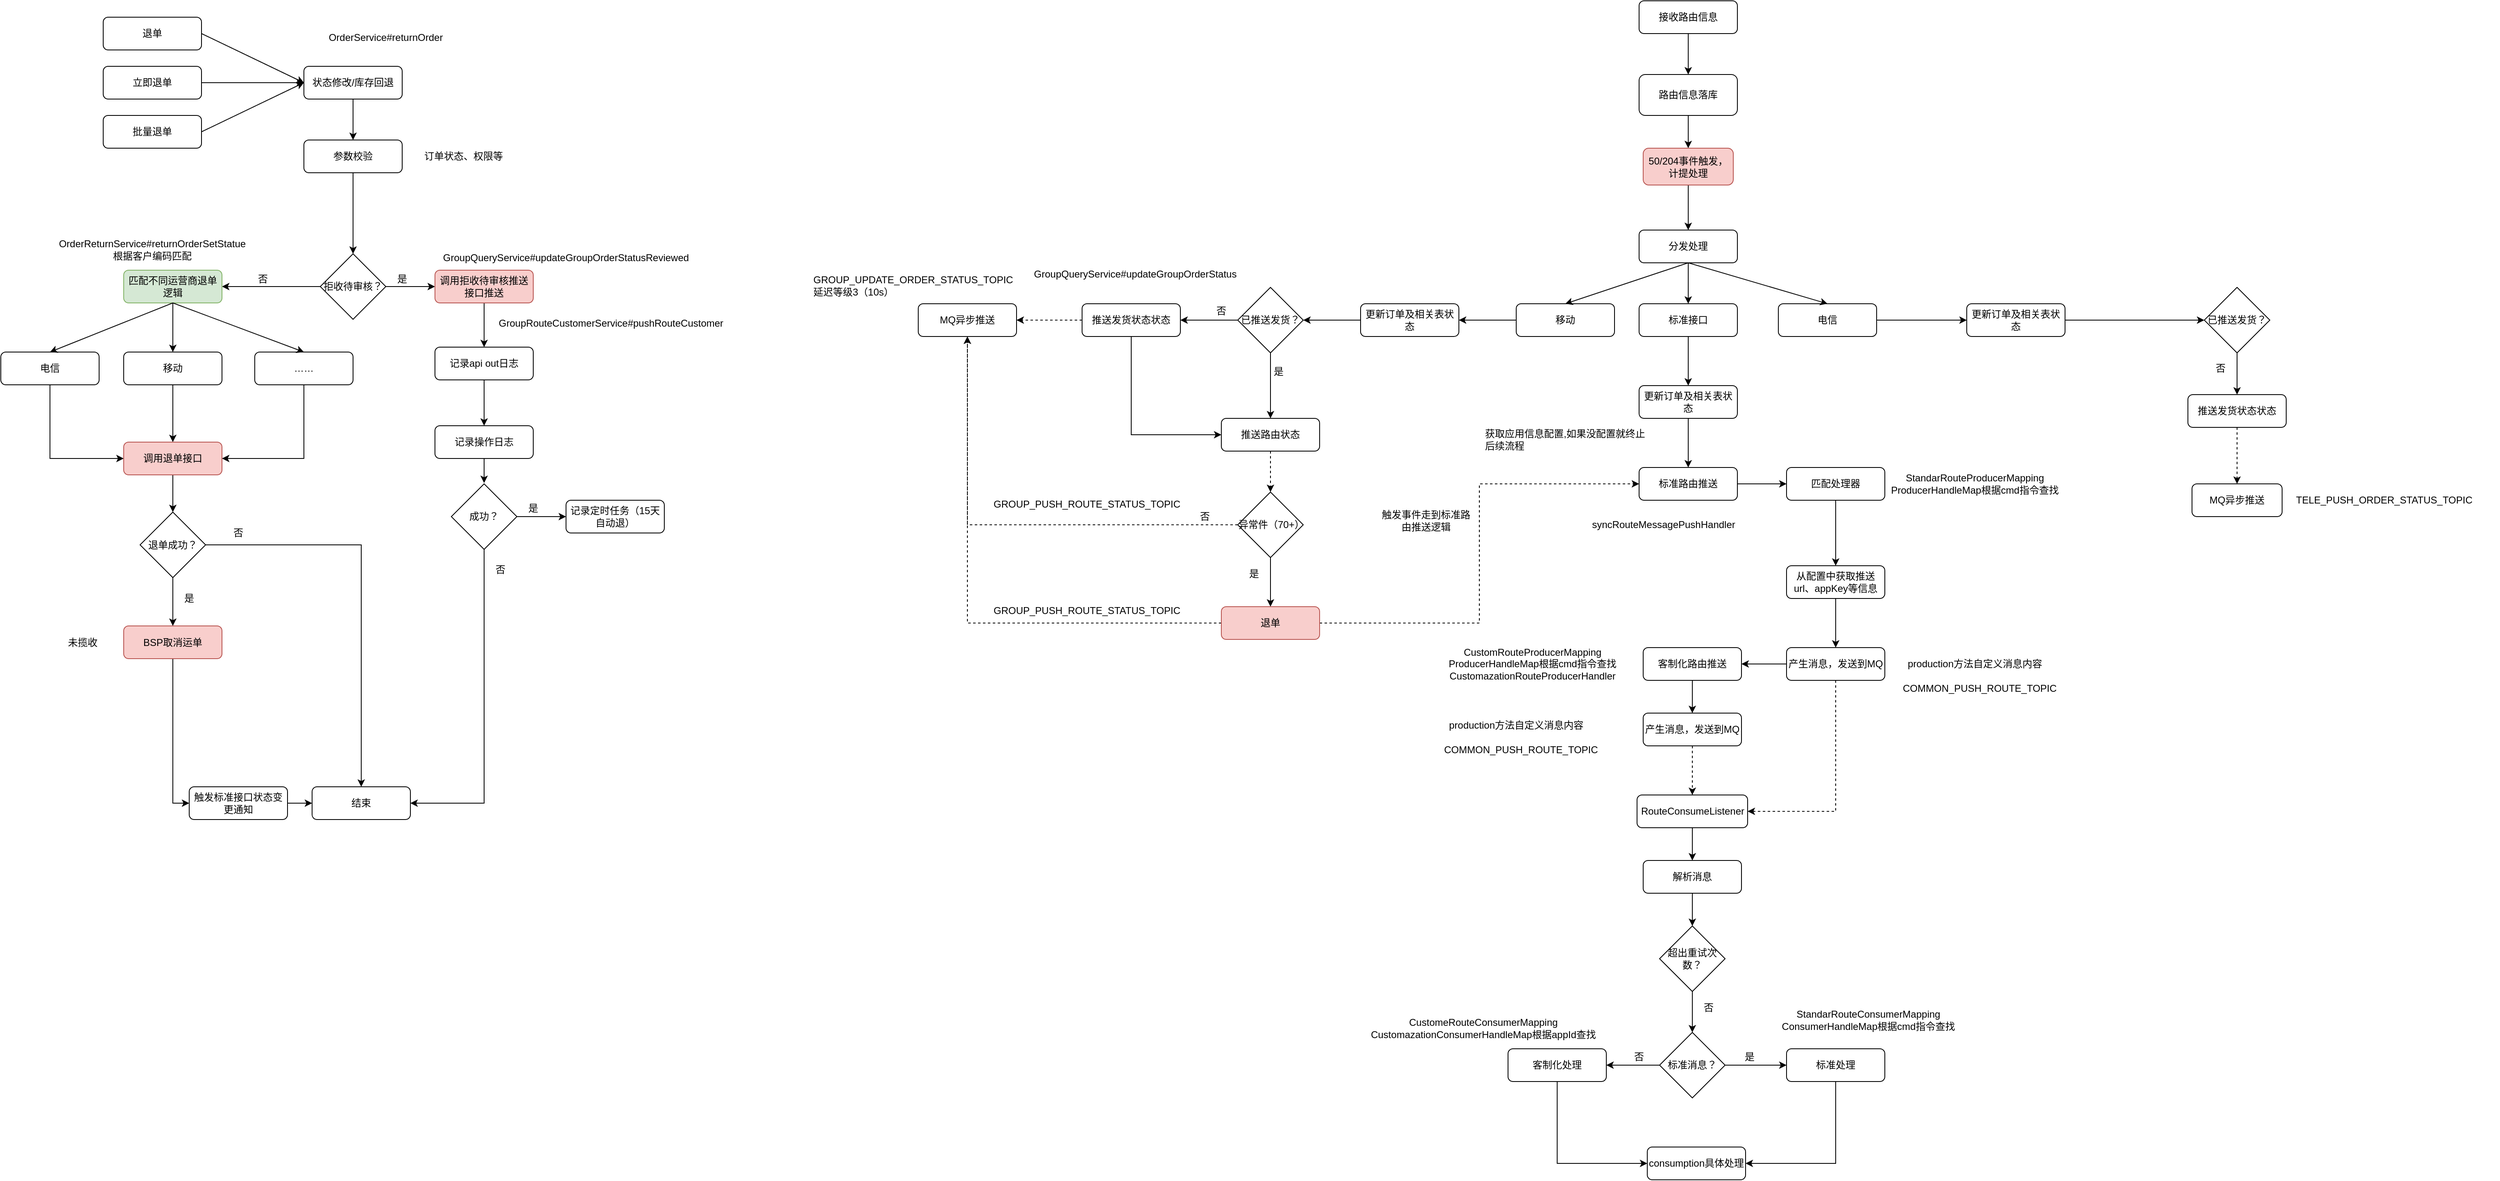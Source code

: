 <mxfile version="20.2.6" type="github">
  <diagram id="EuHHt0kimzctTxm0cvAj" name="第 1 页">
    <mxGraphModel dx="3760" dy="698" grid="1" gridSize="10" guides="1" tooltips="1" connect="1" arrows="1" fold="1" page="1" pageScale="1" pageWidth="1169" pageHeight="827" math="0" shadow="0">
      <root>
        <mxCell id="0" />
        <mxCell id="1" parent="0" />
        <mxCell id="pNDF83GQEm-mEWTt1PWk-8" style="edgeStyle=orthogonalEdgeStyle;rounded=0;orthogonalLoop=1;jettySize=auto;html=1;entryX=0.5;entryY=0;entryDx=0;entryDy=0;" edge="1" parent="1" source="pNDF83GQEm-mEWTt1PWk-1" target="pNDF83GQEm-mEWTt1PWk-2">
          <mxGeometry relative="1" as="geometry" />
        </mxCell>
        <mxCell id="pNDF83GQEm-mEWTt1PWk-1" value="接收路由信息" style="rounded=1;whiteSpace=wrap;html=1;" vertex="1" parent="1">
          <mxGeometry x="640" y="80" width="120" height="40" as="geometry" />
        </mxCell>
        <mxCell id="pNDF83GQEm-mEWTt1PWk-9" style="edgeStyle=orthogonalEdgeStyle;rounded=0;orthogonalLoop=1;jettySize=auto;html=1;" edge="1" parent="1" source="pNDF83GQEm-mEWTt1PWk-2" target="pNDF83GQEm-mEWTt1PWk-13">
          <mxGeometry relative="1" as="geometry" />
        </mxCell>
        <mxCell id="pNDF83GQEm-mEWTt1PWk-2" value="路由信息落库" style="rounded=1;whiteSpace=wrap;html=1;" vertex="1" parent="1">
          <mxGeometry x="640" y="170" width="120" height="50" as="geometry" />
        </mxCell>
        <mxCell id="pNDF83GQEm-mEWTt1PWk-10" style="edgeStyle=orthogonalEdgeStyle;rounded=0;orthogonalLoop=1;jettySize=auto;html=1;entryX=0.5;entryY=0;entryDx=0;entryDy=0;" edge="1" parent="1" source="pNDF83GQEm-mEWTt1PWk-3" target="pNDF83GQEm-mEWTt1PWk-6">
          <mxGeometry relative="1" as="geometry" />
        </mxCell>
        <mxCell id="pNDF83GQEm-mEWTt1PWk-3" value="分发处理" style="rounded=1;whiteSpace=wrap;html=1;" vertex="1" parent="1">
          <mxGeometry x="640" y="360" width="120" height="40" as="geometry" />
        </mxCell>
        <mxCell id="pNDF83GQEm-mEWTt1PWk-18" style="edgeStyle=orthogonalEdgeStyle;rounded=0;orthogonalLoop=1;jettySize=auto;html=1;entryX=1;entryY=0.5;entryDx=0;entryDy=0;" edge="1" parent="1" source="pNDF83GQEm-mEWTt1PWk-5" target="pNDF83GQEm-mEWTt1PWk-29">
          <mxGeometry relative="1" as="geometry" />
        </mxCell>
        <mxCell id="pNDF83GQEm-mEWTt1PWk-5" value="移动" style="rounded=1;whiteSpace=wrap;html=1;" vertex="1" parent="1">
          <mxGeometry x="490" y="450" width="120" height="40" as="geometry" />
        </mxCell>
        <mxCell id="pNDF83GQEm-mEWTt1PWk-64" style="edgeStyle=orthogonalEdgeStyle;rounded=0;orthogonalLoop=1;jettySize=auto;html=1;exitX=0.5;exitY=1;exitDx=0;exitDy=0;" edge="1" parent="1" source="pNDF83GQEm-mEWTt1PWk-6" target="pNDF83GQEm-mEWTt1PWk-63">
          <mxGeometry relative="1" as="geometry" />
        </mxCell>
        <mxCell id="pNDF83GQEm-mEWTt1PWk-6" value="标准接口" style="rounded=1;whiteSpace=wrap;html=1;" vertex="1" parent="1">
          <mxGeometry x="640" y="450" width="120" height="40" as="geometry" />
        </mxCell>
        <mxCell id="pNDF83GQEm-mEWTt1PWk-59" style="edgeStyle=orthogonalEdgeStyle;rounded=0;orthogonalLoop=1;jettySize=auto;html=1;entryX=0;entryY=0.5;entryDx=0;entryDy=0;" edge="1" parent="1" source="pNDF83GQEm-mEWTt1PWk-7" target="pNDF83GQEm-mEWTt1PWk-53">
          <mxGeometry relative="1" as="geometry" />
        </mxCell>
        <mxCell id="pNDF83GQEm-mEWTt1PWk-7" value="电信" style="rounded=1;whiteSpace=wrap;html=1;" vertex="1" parent="1">
          <mxGeometry x="810" y="450" width="120" height="40" as="geometry" />
        </mxCell>
        <mxCell id="pNDF83GQEm-mEWTt1PWk-11" value="" style="endArrow=classic;html=1;rounded=0;exitX=0.5;exitY=1;exitDx=0;exitDy=0;entryX=0.5;entryY=0;entryDx=0;entryDy=0;" edge="1" parent="1" source="pNDF83GQEm-mEWTt1PWk-3" target="pNDF83GQEm-mEWTt1PWk-7">
          <mxGeometry width="50" height="50" relative="1" as="geometry">
            <mxPoint x="850" y="400" as="sourcePoint" />
            <mxPoint x="900" y="350" as="targetPoint" />
          </mxGeometry>
        </mxCell>
        <mxCell id="pNDF83GQEm-mEWTt1PWk-12" value="" style="endArrow=classic;html=1;rounded=0;exitX=0.5;exitY=1;exitDx=0;exitDy=0;entryX=0.5;entryY=0;entryDx=0;entryDy=0;" edge="1" parent="1" source="pNDF83GQEm-mEWTt1PWk-3" target="pNDF83GQEm-mEWTt1PWk-5">
          <mxGeometry width="50" height="50" relative="1" as="geometry">
            <mxPoint x="400" y="480" as="sourcePoint" />
            <mxPoint x="450" y="430" as="targetPoint" />
          </mxGeometry>
        </mxCell>
        <mxCell id="pNDF83GQEm-mEWTt1PWk-14" style="edgeStyle=orthogonalEdgeStyle;rounded=0;orthogonalLoop=1;jettySize=auto;html=1;entryX=0.5;entryY=0;entryDx=0;entryDy=0;" edge="1" parent="1" source="pNDF83GQEm-mEWTt1PWk-13" target="pNDF83GQEm-mEWTt1PWk-3">
          <mxGeometry relative="1" as="geometry" />
        </mxCell>
        <mxCell id="pNDF83GQEm-mEWTt1PWk-13" value="50/204事件触发，计提处理" style="rounded=1;whiteSpace=wrap;html=1;fillColor=#f8cecc;strokeColor=#b85450;" vertex="1" parent="1">
          <mxGeometry x="645" y="260" width="110" height="45" as="geometry" />
        </mxCell>
        <mxCell id="pNDF83GQEm-mEWTt1PWk-21" style="edgeStyle=orthogonalEdgeStyle;rounded=0;orthogonalLoop=1;jettySize=auto;html=1;entryX=1;entryY=0.5;entryDx=0;entryDy=0;" edge="1" parent="1" source="pNDF83GQEm-mEWTt1PWk-17" target="pNDF83GQEm-mEWTt1PWk-20">
          <mxGeometry relative="1" as="geometry" />
        </mxCell>
        <mxCell id="pNDF83GQEm-mEWTt1PWk-23" style="edgeStyle=orthogonalEdgeStyle;rounded=0;orthogonalLoop=1;jettySize=auto;html=1;entryX=0.5;entryY=0;entryDx=0;entryDy=0;" edge="1" parent="1" source="pNDF83GQEm-mEWTt1PWk-17" target="pNDF83GQEm-mEWTt1PWk-19">
          <mxGeometry relative="1" as="geometry" />
        </mxCell>
        <mxCell id="pNDF83GQEm-mEWTt1PWk-17" value="已推送发货？" style="rhombus;whiteSpace=wrap;html=1;" vertex="1" parent="1">
          <mxGeometry x="150" y="430" width="80" height="80" as="geometry" />
        </mxCell>
        <mxCell id="pNDF83GQEm-mEWTt1PWk-33" style="edgeStyle=orthogonalEdgeStyle;rounded=0;orthogonalLoop=1;jettySize=auto;html=1;entryX=0.5;entryY=0;entryDx=0;entryDy=0;dashed=1;" edge="1" parent="1" source="pNDF83GQEm-mEWTt1PWk-19" target="pNDF83GQEm-mEWTt1PWk-32">
          <mxGeometry relative="1" as="geometry" />
        </mxCell>
        <mxCell id="pNDF83GQEm-mEWTt1PWk-19" value="推送路由状态" style="rounded=1;whiteSpace=wrap;html=1;" vertex="1" parent="1">
          <mxGeometry x="130" y="590" width="120" height="40" as="geometry" />
        </mxCell>
        <mxCell id="pNDF83GQEm-mEWTt1PWk-22" style="edgeStyle=orthogonalEdgeStyle;rounded=0;orthogonalLoop=1;jettySize=auto;html=1;entryX=0;entryY=0.5;entryDx=0;entryDy=0;exitX=0.5;exitY=1;exitDx=0;exitDy=0;" edge="1" parent="1" source="pNDF83GQEm-mEWTt1PWk-20" target="pNDF83GQEm-mEWTt1PWk-19">
          <mxGeometry relative="1" as="geometry" />
        </mxCell>
        <mxCell id="pNDF83GQEm-mEWTt1PWk-27" style="edgeStyle=orthogonalEdgeStyle;rounded=0;orthogonalLoop=1;jettySize=auto;html=1;entryX=1;entryY=0.5;entryDx=0;entryDy=0;dashed=1;" edge="1" parent="1" source="pNDF83GQEm-mEWTt1PWk-20" target="pNDF83GQEm-mEWTt1PWk-26">
          <mxGeometry relative="1" as="geometry" />
        </mxCell>
        <mxCell id="pNDF83GQEm-mEWTt1PWk-20" value="推送发货状态状态" style="rounded=1;whiteSpace=wrap;html=1;" vertex="1" parent="1">
          <mxGeometry x="-40" y="450" width="120" height="40" as="geometry" />
        </mxCell>
        <mxCell id="pNDF83GQEm-mEWTt1PWk-24" value="GroupQueryService#updateGroupOrderStatus" style="text;html=1;strokeColor=none;fillColor=none;align=center;verticalAlign=middle;whiteSpace=wrap;rounded=0;" vertex="1" parent="1">
          <mxGeometry x="-100" y="399" width="250" height="30" as="geometry" />
        </mxCell>
        <mxCell id="pNDF83GQEm-mEWTt1PWk-26" value="MQ异步推送" style="rounded=1;whiteSpace=wrap;html=1;" vertex="1" parent="1">
          <mxGeometry x="-240" y="450" width="120" height="40" as="geometry" />
        </mxCell>
        <mxCell id="pNDF83GQEm-mEWTt1PWk-28" value="GROUP_UPDATE_ORDER_STATUS_TOPIC&lt;br&gt;延迟等级3（10s）" style="text;html=1;strokeColor=none;fillColor=none;align=left;verticalAlign=middle;whiteSpace=wrap;rounded=0;" vertex="1" parent="1">
          <mxGeometry x="-370" y="413" width="250" height="30" as="geometry" />
        </mxCell>
        <mxCell id="pNDF83GQEm-mEWTt1PWk-30" style="edgeStyle=orthogonalEdgeStyle;rounded=0;orthogonalLoop=1;jettySize=auto;html=1;entryX=1;entryY=0.5;entryDx=0;entryDy=0;" edge="1" parent="1" source="pNDF83GQEm-mEWTt1PWk-29" target="pNDF83GQEm-mEWTt1PWk-17">
          <mxGeometry relative="1" as="geometry" />
        </mxCell>
        <mxCell id="pNDF83GQEm-mEWTt1PWk-29" value="更新订单及相关表状态" style="rounded=1;whiteSpace=wrap;html=1;" vertex="1" parent="1">
          <mxGeometry x="300" y="450" width="120" height="40" as="geometry" />
        </mxCell>
        <mxCell id="pNDF83GQEm-mEWTt1PWk-34" style="edgeStyle=orthogonalEdgeStyle;rounded=0;orthogonalLoop=1;jettySize=auto;html=1;entryX=0.5;entryY=1;entryDx=0;entryDy=0;dashed=1;" edge="1" parent="1" source="pNDF83GQEm-mEWTt1PWk-32" target="pNDF83GQEm-mEWTt1PWk-26">
          <mxGeometry relative="1" as="geometry" />
        </mxCell>
        <mxCell id="pNDF83GQEm-mEWTt1PWk-38" style="edgeStyle=orthogonalEdgeStyle;rounded=0;orthogonalLoop=1;jettySize=auto;html=1;entryX=0.5;entryY=0;entryDx=0;entryDy=0;" edge="1" parent="1" source="pNDF83GQEm-mEWTt1PWk-32" target="pNDF83GQEm-mEWTt1PWk-37">
          <mxGeometry relative="1" as="geometry" />
        </mxCell>
        <mxCell id="pNDF83GQEm-mEWTt1PWk-32" value="异常件（70+）" style="rhombus;whiteSpace=wrap;html=1;" vertex="1" parent="1">
          <mxGeometry x="150" y="680" width="80" height="80" as="geometry" />
        </mxCell>
        <mxCell id="pNDF83GQEm-mEWTt1PWk-35" value="GROUP_PUSH_ROUTE_STATUS_TOPIC" style="text;html=1;strokeColor=none;fillColor=none;align=left;verticalAlign=middle;whiteSpace=wrap;rounded=0;" vertex="1" parent="1">
          <mxGeometry x="-150" y="680" width="250" height="30" as="geometry" />
        </mxCell>
        <mxCell id="pNDF83GQEm-mEWTt1PWk-108" style="edgeStyle=orthogonalEdgeStyle;rounded=0;orthogonalLoop=1;jettySize=auto;html=1;entryX=0;entryY=0.5;entryDx=0;entryDy=0;dashed=1;" edge="1" parent="1" source="pNDF83GQEm-mEWTt1PWk-37" target="pNDF83GQEm-mEWTt1PWk-66">
          <mxGeometry relative="1" as="geometry">
            <mxPoint x="470" y="700" as="targetPoint" />
          </mxGeometry>
        </mxCell>
        <mxCell id="pNDF83GQEm-mEWTt1PWk-188" style="edgeStyle=orthogonalEdgeStyle;rounded=0;orthogonalLoop=1;jettySize=auto;html=1;entryX=0.5;entryY=1;entryDx=0;entryDy=0;dashed=1;" edge="1" parent="1" source="pNDF83GQEm-mEWTt1PWk-37" target="pNDF83GQEm-mEWTt1PWk-26">
          <mxGeometry relative="1" as="geometry" />
        </mxCell>
        <mxCell id="pNDF83GQEm-mEWTt1PWk-37" value="退单" style="rounded=1;whiteSpace=wrap;html=1;fillColor=#f8cecc;strokeColor=#b85450;" vertex="1" parent="1">
          <mxGeometry x="130" y="820" width="120" height="40" as="geometry" />
        </mxCell>
        <mxCell id="pNDF83GQEm-mEWTt1PWk-41" style="edgeStyle=orthogonalEdgeStyle;rounded=0;orthogonalLoop=1;jettySize=auto;html=1;entryX=0.5;entryY=0;entryDx=0;entryDy=0;" edge="1" parent="1" source="pNDF83GQEm-mEWTt1PWk-43" target="pNDF83GQEm-mEWTt1PWk-48">
          <mxGeometry relative="1" as="geometry" />
        </mxCell>
        <mxCell id="pNDF83GQEm-mEWTt1PWk-43" value="已推送发货？" style="rhombus;whiteSpace=wrap;html=1;" vertex="1" parent="1">
          <mxGeometry x="1330" y="430" width="80" height="80" as="geometry" />
        </mxCell>
        <mxCell id="pNDF83GQEm-mEWTt1PWk-47" style="edgeStyle=orthogonalEdgeStyle;rounded=0;orthogonalLoop=1;jettySize=auto;html=1;entryX=0.5;entryY=0;entryDx=0;entryDy=0;dashed=1;" edge="1" parent="1" source="pNDF83GQEm-mEWTt1PWk-48" target="pNDF83GQEm-mEWTt1PWk-50">
          <mxGeometry relative="1" as="geometry" />
        </mxCell>
        <mxCell id="pNDF83GQEm-mEWTt1PWk-48" value="推送发货状态状态" style="rounded=1;whiteSpace=wrap;html=1;" vertex="1" parent="1">
          <mxGeometry x="1310" y="561" width="120" height="40" as="geometry" />
        </mxCell>
        <mxCell id="pNDF83GQEm-mEWTt1PWk-50" value="MQ异步推送" style="rounded=1;whiteSpace=wrap;html=1;" vertex="1" parent="1">
          <mxGeometry x="1315" y="670" width="110" height="40" as="geometry" />
        </mxCell>
        <mxCell id="pNDF83GQEm-mEWTt1PWk-51" value="TELE_PUSH_ORDER_STATUS_TOPIC" style="text;html=1;strokeColor=none;fillColor=none;align=left;verticalAlign=middle;whiteSpace=wrap;rounded=0;" vertex="1" parent="1">
          <mxGeometry x="1440" y="675" width="250" height="30" as="geometry" />
        </mxCell>
        <mxCell id="pNDF83GQEm-mEWTt1PWk-62" style="edgeStyle=orthogonalEdgeStyle;rounded=0;orthogonalLoop=1;jettySize=auto;html=1;entryX=0;entryY=0.5;entryDx=0;entryDy=0;" edge="1" parent="1" source="pNDF83GQEm-mEWTt1PWk-53" target="pNDF83GQEm-mEWTt1PWk-43">
          <mxGeometry relative="1" as="geometry">
            <mxPoint x="1290" y="470" as="sourcePoint" />
          </mxGeometry>
        </mxCell>
        <mxCell id="pNDF83GQEm-mEWTt1PWk-53" value="更新订单及相关表状态" style="rounded=1;whiteSpace=wrap;html=1;" vertex="1" parent="1">
          <mxGeometry x="1040" y="450" width="120" height="40" as="geometry" />
        </mxCell>
        <mxCell id="pNDF83GQEm-mEWTt1PWk-67" style="edgeStyle=orthogonalEdgeStyle;rounded=0;orthogonalLoop=1;jettySize=auto;html=1;entryX=0.5;entryY=0;entryDx=0;entryDy=0;" edge="1" parent="1" source="pNDF83GQEm-mEWTt1PWk-63" target="pNDF83GQEm-mEWTt1PWk-66">
          <mxGeometry relative="1" as="geometry" />
        </mxCell>
        <mxCell id="pNDF83GQEm-mEWTt1PWk-63" value="更新订单及相关表状态" style="rounded=1;whiteSpace=wrap;html=1;" vertex="1" parent="1">
          <mxGeometry x="640" y="550" width="120" height="40" as="geometry" />
        </mxCell>
        <mxCell id="pNDF83GQEm-mEWTt1PWk-80" style="edgeStyle=orthogonalEdgeStyle;rounded=0;orthogonalLoop=1;jettySize=auto;html=1;entryX=0;entryY=0.5;entryDx=0;entryDy=0;" edge="1" parent="1" source="pNDF83GQEm-mEWTt1PWk-66" target="pNDF83GQEm-mEWTt1PWk-70">
          <mxGeometry relative="1" as="geometry" />
        </mxCell>
        <mxCell id="pNDF83GQEm-mEWTt1PWk-66" value="标准路由推送" style="rounded=1;whiteSpace=wrap;html=1;" vertex="1" parent="1">
          <mxGeometry x="640" y="650" width="120" height="40" as="geometry" />
        </mxCell>
        <mxCell id="pNDF83GQEm-mEWTt1PWk-68" value="获取应用信息配置,如果没配置就终止后续流程" style="text;html=1;strokeColor=none;fillColor=none;align=left;verticalAlign=middle;whiteSpace=wrap;rounded=0;" vertex="1" parent="1">
          <mxGeometry x="450" y="601" width="200" height="30" as="geometry" />
        </mxCell>
        <mxCell id="pNDF83GQEm-mEWTt1PWk-69" value="syncRouteMessagePushHandler" style="text;html=1;strokeColor=none;fillColor=none;align=center;verticalAlign=middle;whiteSpace=wrap;rounded=0;" vertex="1" parent="1">
          <mxGeometry x="575" y="705" width="190" height="30" as="geometry" />
        </mxCell>
        <mxCell id="pNDF83GQEm-mEWTt1PWk-75" style="edgeStyle=orthogonalEdgeStyle;rounded=0;orthogonalLoop=1;jettySize=auto;html=1;" edge="1" parent="1" source="pNDF83GQEm-mEWTt1PWk-70" target="pNDF83GQEm-mEWTt1PWk-74">
          <mxGeometry relative="1" as="geometry" />
        </mxCell>
        <mxCell id="pNDF83GQEm-mEWTt1PWk-70" value="匹配处理器" style="rounded=1;whiteSpace=wrap;html=1;" vertex="1" parent="1">
          <mxGeometry x="820" y="650" width="120" height="40" as="geometry" />
        </mxCell>
        <mxCell id="pNDF83GQEm-mEWTt1PWk-72" value="StandarRouteProducerMapping&lt;br&gt;ProducerHandleMap根据cmd指令查找" style="text;html=1;strokeColor=none;fillColor=none;align=center;verticalAlign=middle;whiteSpace=wrap;rounded=0;" vertex="1" parent="1">
          <mxGeometry x="930" y="655" width="240" height="30" as="geometry" />
        </mxCell>
        <mxCell id="pNDF83GQEm-mEWTt1PWk-77" style="edgeStyle=orthogonalEdgeStyle;rounded=0;orthogonalLoop=1;jettySize=auto;html=1;" edge="1" parent="1" source="pNDF83GQEm-mEWTt1PWk-74" target="pNDF83GQEm-mEWTt1PWk-76">
          <mxGeometry relative="1" as="geometry" />
        </mxCell>
        <mxCell id="pNDF83GQEm-mEWTt1PWk-74" value="从配置中获取推送url、appKey等信息" style="rounded=1;whiteSpace=wrap;html=1;" vertex="1" parent="1">
          <mxGeometry x="820" y="770" width="120" height="40" as="geometry" />
        </mxCell>
        <mxCell id="pNDF83GQEm-mEWTt1PWk-82" style="edgeStyle=orthogonalEdgeStyle;rounded=0;orthogonalLoop=1;jettySize=auto;html=1;entryX=1;entryY=0.5;entryDx=0;entryDy=0;" edge="1" parent="1" source="pNDF83GQEm-mEWTt1PWk-76" target="pNDF83GQEm-mEWTt1PWk-81">
          <mxGeometry relative="1" as="geometry" />
        </mxCell>
        <mxCell id="pNDF83GQEm-mEWTt1PWk-92" style="edgeStyle=orthogonalEdgeStyle;rounded=0;orthogonalLoop=1;jettySize=auto;html=1;entryX=1;entryY=0.5;entryDx=0;entryDy=0;exitX=0.5;exitY=1;exitDx=0;exitDy=0;dashed=1;" edge="1" parent="1" source="pNDF83GQEm-mEWTt1PWk-76" target="pNDF83GQEm-mEWTt1PWk-90">
          <mxGeometry relative="1" as="geometry" />
        </mxCell>
        <mxCell id="pNDF83GQEm-mEWTt1PWk-76" value="产生消息，发送到MQ" style="rounded=1;whiteSpace=wrap;html=1;" vertex="1" parent="1">
          <mxGeometry x="820" y="870" width="120" height="40" as="geometry" />
        </mxCell>
        <mxCell id="pNDF83GQEm-mEWTt1PWk-78" value="production方法自定义消息内容" style="text;html=1;strokeColor=none;fillColor=none;align=center;verticalAlign=middle;whiteSpace=wrap;rounded=0;" vertex="1" parent="1">
          <mxGeometry x="950" y="875" width="200" height="30" as="geometry" />
        </mxCell>
        <mxCell id="pNDF83GQEm-mEWTt1PWk-86" style="edgeStyle=orthogonalEdgeStyle;rounded=0;orthogonalLoop=1;jettySize=auto;html=1;entryX=0.5;entryY=0;entryDx=0;entryDy=0;" edge="1" parent="1" source="pNDF83GQEm-mEWTt1PWk-81" target="pNDF83GQEm-mEWTt1PWk-85">
          <mxGeometry relative="1" as="geometry" />
        </mxCell>
        <mxCell id="pNDF83GQEm-mEWTt1PWk-81" value="客制化路由推送" style="rounded=1;whiteSpace=wrap;html=1;" vertex="1" parent="1">
          <mxGeometry x="645" y="870" width="120" height="40" as="geometry" />
        </mxCell>
        <mxCell id="pNDF83GQEm-mEWTt1PWk-83" value="COMMON_PUSH_ROUTE_TOPIC" style="text;html=1;strokeColor=none;fillColor=none;align=left;verticalAlign=middle;whiteSpace=wrap;rounded=0;" vertex="1" parent="1">
          <mxGeometry x="960" y="905" width="200" height="30" as="geometry" />
        </mxCell>
        <mxCell id="pNDF83GQEm-mEWTt1PWk-84" value="CustomRouteProducerMapping&lt;br&gt;ProducerHandleMap根据cmd指令查找CustomazationRouteProducerHandler" style="text;html=1;strokeColor=none;fillColor=none;align=center;verticalAlign=middle;whiteSpace=wrap;rounded=0;" vertex="1" parent="1">
          <mxGeometry x="390" y="857.5" width="240" height="65" as="geometry" />
        </mxCell>
        <mxCell id="pNDF83GQEm-mEWTt1PWk-91" style="edgeStyle=orthogonalEdgeStyle;rounded=0;orthogonalLoop=1;jettySize=auto;html=1;dashed=1;" edge="1" parent="1" source="pNDF83GQEm-mEWTt1PWk-85" target="pNDF83GQEm-mEWTt1PWk-90">
          <mxGeometry relative="1" as="geometry" />
        </mxCell>
        <mxCell id="pNDF83GQEm-mEWTt1PWk-85" value="产生消息，发送到MQ" style="rounded=1;whiteSpace=wrap;html=1;" vertex="1" parent="1">
          <mxGeometry x="645" y="950" width="120" height="40" as="geometry" />
        </mxCell>
        <mxCell id="pNDF83GQEm-mEWTt1PWk-87" value="production方法自定义消息内容" style="text;html=1;strokeColor=none;fillColor=none;align=center;verticalAlign=middle;whiteSpace=wrap;rounded=0;" vertex="1" parent="1">
          <mxGeometry x="390" y="950" width="200" height="30" as="geometry" />
        </mxCell>
        <mxCell id="pNDF83GQEm-mEWTt1PWk-88" value="COMMON_PUSH_ROUTE_TOPIC" style="text;html=1;strokeColor=none;fillColor=none;align=left;verticalAlign=middle;whiteSpace=wrap;rounded=0;" vertex="1" parent="1">
          <mxGeometry x="400" y="980" width="200" height="30" as="geometry" />
        </mxCell>
        <mxCell id="pNDF83GQEm-mEWTt1PWk-190" style="edgeStyle=orthogonalEdgeStyle;rounded=0;orthogonalLoop=1;jettySize=auto;html=1;" edge="1" parent="1" source="pNDF83GQEm-mEWTt1PWk-90" target="pNDF83GQEm-mEWTt1PWk-93">
          <mxGeometry relative="1" as="geometry" />
        </mxCell>
        <mxCell id="pNDF83GQEm-mEWTt1PWk-90" value="RouteConsumeListener" style="rounded=1;whiteSpace=wrap;html=1;" vertex="1" parent="1">
          <mxGeometry x="637.5" y="1050" width="135" height="40" as="geometry" />
        </mxCell>
        <mxCell id="pNDF83GQEm-mEWTt1PWk-95" style="edgeStyle=orthogonalEdgeStyle;rounded=0;orthogonalLoop=1;jettySize=auto;html=1;" edge="1" parent="1" source="pNDF83GQEm-mEWTt1PWk-93" target="pNDF83GQEm-mEWTt1PWk-94">
          <mxGeometry relative="1" as="geometry" />
        </mxCell>
        <mxCell id="pNDF83GQEm-mEWTt1PWk-93" value="解析消息" style="rounded=1;whiteSpace=wrap;html=1;" vertex="1" parent="1">
          <mxGeometry x="645" y="1130" width="120" height="40" as="geometry" />
        </mxCell>
        <mxCell id="pNDF83GQEm-mEWTt1PWk-99" style="edgeStyle=orthogonalEdgeStyle;rounded=0;orthogonalLoop=1;jettySize=auto;html=1;entryX=0.5;entryY=0;entryDx=0;entryDy=0;" edge="1" parent="1" source="pNDF83GQEm-mEWTt1PWk-94" target="pNDF83GQEm-mEWTt1PWk-96">
          <mxGeometry relative="1" as="geometry" />
        </mxCell>
        <mxCell id="pNDF83GQEm-mEWTt1PWk-94" value="超出重试次数？" style="rhombus;whiteSpace=wrap;html=1;" vertex="1" parent="1">
          <mxGeometry x="665" y="1210" width="80" height="80" as="geometry" />
        </mxCell>
        <mxCell id="pNDF83GQEm-mEWTt1PWk-102" style="edgeStyle=orthogonalEdgeStyle;rounded=0;orthogonalLoop=1;jettySize=auto;html=1;entryX=1;entryY=0.5;entryDx=0;entryDy=0;" edge="1" parent="1" source="pNDF83GQEm-mEWTt1PWk-96" target="pNDF83GQEm-mEWTt1PWk-100">
          <mxGeometry relative="1" as="geometry" />
        </mxCell>
        <mxCell id="pNDF83GQEm-mEWTt1PWk-103" style="edgeStyle=orthogonalEdgeStyle;rounded=0;orthogonalLoop=1;jettySize=auto;html=1;entryX=0;entryY=0.5;entryDx=0;entryDy=0;" edge="1" parent="1" source="pNDF83GQEm-mEWTt1PWk-96" target="pNDF83GQEm-mEWTt1PWk-101">
          <mxGeometry relative="1" as="geometry" />
        </mxCell>
        <mxCell id="pNDF83GQEm-mEWTt1PWk-96" value="标准消息？" style="rhombus;whiteSpace=wrap;html=1;" vertex="1" parent="1">
          <mxGeometry x="665" y="1340" width="80" height="80" as="geometry" />
        </mxCell>
        <mxCell id="pNDF83GQEm-mEWTt1PWk-97" value="StandarRouteConsumerMapping&lt;br&gt;ConsumerHandleMap根据cmd指令查找" style="text;html=1;strokeColor=none;fillColor=none;align=center;verticalAlign=middle;whiteSpace=wrap;rounded=0;" vertex="1" parent="1">
          <mxGeometry x="800" y="1310" width="240" height="30" as="geometry" />
        </mxCell>
        <mxCell id="pNDF83GQEm-mEWTt1PWk-98" value="CustomeRouteConsumerMapping&lt;br&gt;CustomazationConsumerHandleMap根据appId查找" style="text;html=1;strokeColor=none;fillColor=none;align=center;verticalAlign=middle;whiteSpace=wrap;rounded=0;" vertex="1" parent="1">
          <mxGeometry x="290" y="1320" width="320" height="30" as="geometry" />
        </mxCell>
        <mxCell id="pNDF83GQEm-mEWTt1PWk-106" style="edgeStyle=orthogonalEdgeStyle;rounded=0;orthogonalLoop=1;jettySize=auto;html=1;entryX=0;entryY=0.5;entryDx=0;entryDy=0;exitX=0.5;exitY=1;exitDx=0;exitDy=0;" edge="1" parent="1" source="pNDF83GQEm-mEWTt1PWk-100" target="pNDF83GQEm-mEWTt1PWk-105">
          <mxGeometry relative="1" as="geometry" />
        </mxCell>
        <mxCell id="pNDF83GQEm-mEWTt1PWk-100" value="客制化处理" style="rounded=1;whiteSpace=wrap;html=1;" vertex="1" parent="1">
          <mxGeometry x="480" y="1360" width="120" height="40" as="geometry" />
        </mxCell>
        <mxCell id="pNDF83GQEm-mEWTt1PWk-107" style="edgeStyle=orthogonalEdgeStyle;rounded=0;orthogonalLoop=1;jettySize=auto;html=1;entryX=1;entryY=0.5;entryDx=0;entryDy=0;exitX=0.5;exitY=1;exitDx=0;exitDy=0;" edge="1" parent="1" source="pNDF83GQEm-mEWTt1PWk-101" target="pNDF83GQEm-mEWTt1PWk-105">
          <mxGeometry relative="1" as="geometry" />
        </mxCell>
        <mxCell id="pNDF83GQEm-mEWTt1PWk-101" value="标准处理" style="rounded=1;whiteSpace=wrap;html=1;" vertex="1" parent="1">
          <mxGeometry x="820" y="1360" width="120" height="40" as="geometry" />
        </mxCell>
        <mxCell id="pNDF83GQEm-mEWTt1PWk-105" value="consumption具体处理" style="rounded=1;whiteSpace=wrap;html=1;" vertex="1" parent="1">
          <mxGeometry x="650" y="1480" width="120" height="40" as="geometry" />
        </mxCell>
        <mxCell id="pNDF83GQEm-mEWTt1PWk-109" value="触发事件走到标准路由推送逻辑" style="text;html=1;strokeColor=none;fillColor=none;align=center;verticalAlign=middle;whiteSpace=wrap;rounded=0;" vertex="1" parent="1">
          <mxGeometry x="320" y="700" width="120" height="30" as="geometry" />
        </mxCell>
        <mxCell id="pNDF83GQEm-mEWTt1PWk-168" style="edgeStyle=orthogonalEdgeStyle;rounded=0;orthogonalLoop=1;jettySize=auto;html=1;" edge="1" parent="1" source="pNDF83GQEm-mEWTt1PWk-112" target="pNDF83GQEm-mEWTt1PWk-117">
          <mxGeometry relative="1" as="geometry" />
        </mxCell>
        <mxCell id="pNDF83GQEm-mEWTt1PWk-112" value="状态修改/库存回退" style="rounded=1;whiteSpace=wrap;html=1;" vertex="1" parent="1">
          <mxGeometry x="-990" y="160" width="120" height="40" as="geometry" />
        </mxCell>
        <mxCell id="pNDF83GQEm-mEWTt1PWk-166" style="edgeStyle=orthogonalEdgeStyle;rounded=0;orthogonalLoop=1;jettySize=auto;html=1;entryX=0;entryY=0.5;entryDx=0;entryDy=0;" edge="1" parent="1" source="pNDF83GQEm-mEWTt1PWk-113" target="pNDF83GQEm-mEWTt1PWk-112">
          <mxGeometry relative="1" as="geometry" />
        </mxCell>
        <mxCell id="pNDF83GQEm-mEWTt1PWk-113" value="立即退单" style="rounded=1;whiteSpace=wrap;html=1;" vertex="1" parent="1">
          <mxGeometry x="-1235" y="160" width="120" height="40" as="geometry" />
        </mxCell>
        <mxCell id="pNDF83GQEm-mEWTt1PWk-114" value="批量退单" style="rounded=1;whiteSpace=wrap;html=1;" vertex="1" parent="1">
          <mxGeometry x="-1235" y="220" width="120" height="40" as="geometry" />
        </mxCell>
        <mxCell id="pNDF83GQEm-mEWTt1PWk-115" value="退单" style="rounded=1;whiteSpace=wrap;html=1;" vertex="1" parent="1">
          <mxGeometry x="-1235" y="100" width="120" height="40" as="geometry" />
        </mxCell>
        <mxCell id="pNDF83GQEm-mEWTt1PWk-116" value="OrderService#returnOrder" style="text;html=1;strokeColor=none;fillColor=none;align=center;verticalAlign=middle;whiteSpace=wrap;rounded=0;" vertex="1" parent="1">
          <mxGeometry x="-960" y="110" width="140" height="30" as="geometry" />
        </mxCell>
        <mxCell id="pNDF83GQEm-mEWTt1PWk-169" style="edgeStyle=orthogonalEdgeStyle;rounded=0;orthogonalLoop=1;jettySize=auto;html=1;entryX=0.5;entryY=0;entryDx=0;entryDy=0;" edge="1" parent="1" source="pNDF83GQEm-mEWTt1PWk-117" target="pNDF83GQEm-mEWTt1PWk-125">
          <mxGeometry relative="1" as="geometry" />
        </mxCell>
        <mxCell id="pNDF83GQEm-mEWTt1PWk-117" value="参数校验" style="rounded=1;whiteSpace=wrap;html=1;" vertex="1" parent="1">
          <mxGeometry x="-990" y="250" width="120" height="40" as="geometry" />
        </mxCell>
        <mxCell id="pNDF83GQEm-mEWTt1PWk-124" style="edgeStyle=orthogonalEdgeStyle;rounded=0;orthogonalLoop=1;jettySize=auto;html=1;entryX=0;entryY=0.5;entryDx=0;entryDy=0;exitX=0.5;exitY=1;exitDx=0;exitDy=0;" edge="1" parent="1" source="pNDF83GQEm-mEWTt1PWk-118" target="pNDF83GQEm-mEWTt1PWk-172">
          <mxGeometry relative="1" as="geometry" />
        </mxCell>
        <mxCell id="pNDF83GQEm-mEWTt1PWk-118" value="BSP取消运单" style="rounded=1;whiteSpace=wrap;html=1;fillColor=#f8cecc;strokeColor=#b85450;" vertex="1" parent="1">
          <mxGeometry x="-1210" y="843.5" width="120" height="40" as="geometry" />
        </mxCell>
        <mxCell id="pNDF83GQEm-mEWTt1PWk-122" style="edgeStyle=orthogonalEdgeStyle;rounded=0;orthogonalLoop=1;jettySize=auto;html=1;entryX=0.5;entryY=0;entryDx=0;entryDy=0;" edge="1" parent="1" source="pNDF83GQEm-mEWTt1PWk-119" target="pNDF83GQEm-mEWTt1PWk-118">
          <mxGeometry relative="1" as="geometry" />
        </mxCell>
        <mxCell id="pNDF83GQEm-mEWTt1PWk-123" style="edgeStyle=orthogonalEdgeStyle;rounded=0;orthogonalLoop=1;jettySize=auto;html=1;entryX=0.5;entryY=0;entryDx=0;entryDy=0;exitX=1;exitY=0.5;exitDx=0;exitDy=0;" edge="1" parent="1" source="pNDF83GQEm-mEWTt1PWk-119" target="pNDF83GQEm-mEWTt1PWk-121">
          <mxGeometry relative="1" as="geometry">
            <Array as="points">
              <mxPoint x="-920" y="745" />
            </Array>
          </mxGeometry>
        </mxCell>
        <mxCell id="pNDF83GQEm-mEWTt1PWk-119" value="退单成功？" style="rhombus;whiteSpace=wrap;html=1;" vertex="1" parent="1">
          <mxGeometry x="-1190" y="704.5" width="80" height="80" as="geometry" />
        </mxCell>
        <mxCell id="pNDF83GQEm-mEWTt1PWk-120" value="未揽收" style="text;html=1;strokeColor=none;fillColor=none;align=center;verticalAlign=middle;whiteSpace=wrap;rounded=0;" vertex="1" parent="1">
          <mxGeometry x="-1290" y="848.5" width="60" height="30" as="geometry" />
        </mxCell>
        <mxCell id="pNDF83GQEm-mEWTt1PWk-121" value="结束" style="rounded=1;whiteSpace=wrap;html=1;" vertex="1" parent="1">
          <mxGeometry x="-980" y="1040" width="120" height="40" as="geometry" />
        </mxCell>
        <mxCell id="pNDF83GQEm-mEWTt1PWk-135" style="edgeStyle=orthogonalEdgeStyle;rounded=0;orthogonalLoop=1;jettySize=auto;html=1;entryX=0;entryY=0.5;entryDx=0;entryDy=0;" edge="1" parent="1" source="pNDF83GQEm-mEWTt1PWk-125" target="pNDF83GQEm-mEWTt1PWk-127">
          <mxGeometry relative="1" as="geometry" />
        </mxCell>
        <mxCell id="pNDF83GQEm-mEWTt1PWk-146" style="edgeStyle=orthogonalEdgeStyle;rounded=0;orthogonalLoop=1;jettySize=auto;html=1;" edge="1" parent="1" source="pNDF83GQEm-mEWTt1PWk-125" target="pNDF83GQEm-mEWTt1PWk-144">
          <mxGeometry relative="1" as="geometry" />
        </mxCell>
        <mxCell id="pNDF83GQEm-mEWTt1PWk-125" value="拒收待审核？" style="rhombus;whiteSpace=wrap;html=1;" vertex="1" parent="1">
          <mxGeometry x="-970" y="389" width="80" height="80" as="geometry" />
        </mxCell>
        <mxCell id="pNDF83GQEm-mEWTt1PWk-126" value="订单状态、权限等" style="text;html=1;strokeColor=none;fillColor=none;align=center;verticalAlign=middle;whiteSpace=wrap;rounded=0;" vertex="1" parent="1">
          <mxGeometry x="-850" y="255" width="110" height="30" as="geometry" />
        </mxCell>
        <mxCell id="pNDF83GQEm-mEWTt1PWk-131" style="edgeStyle=orthogonalEdgeStyle;rounded=0;orthogonalLoop=1;jettySize=auto;html=1;entryX=0.5;entryY=0;entryDx=0;entryDy=0;" edge="1" parent="1" source="pNDF83GQEm-mEWTt1PWk-127" target="pNDF83GQEm-mEWTt1PWk-129">
          <mxGeometry relative="1" as="geometry">
            <mxPoint x="-770" y="479" as="targetPoint" />
          </mxGeometry>
        </mxCell>
        <mxCell id="pNDF83GQEm-mEWTt1PWk-127" value="调用拒收待审核推送接口推送" style="rounded=1;whiteSpace=wrap;html=1;fillColor=#f8cecc;strokeColor=#b85450;" vertex="1" parent="1">
          <mxGeometry x="-830" y="409" width="120" height="40" as="geometry" />
        </mxCell>
        <mxCell id="pNDF83GQEm-mEWTt1PWk-138" style="edgeStyle=orthogonalEdgeStyle;rounded=0;orthogonalLoop=1;jettySize=auto;html=1;exitX=0.5;exitY=1;exitDx=0;exitDy=0;" edge="1" parent="1" source="pNDF83GQEm-mEWTt1PWk-129" target="pNDF83GQEm-mEWTt1PWk-136">
          <mxGeometry relative="1" as="geometry">
            <mxPoint x="-770" y="559" as="sourcePoint" />
          </mxGeometry>
        </mxCell>
        <mxCell id="pNDF83GQEm-mEWTt1PWk-129" value="记录api out日志" style="rounded=1;whiteSpace=wrap;html=1;" vertex="1" parent="1">
          <mxGeometry x="-830" y="503" width="120" height="40" as="geometry" />
        </mxCell>
        <mxCell id="pNDF83GQEm-mEWTt1PWk-134" value="GroupRouteCustomerService#pushRouteCustomer" style="text;html=1;strokeColor=none;fillColor=none;align=center;verticalAlign=middle;whiteSpace=wrap;rounded=0;" vertex="1" parent="1">
          <mxGeometry x="-760" y="459" width="290" height="30" as="geometry" />
        </mxCell>
        <mxCell id="pNDF83GQEm-mEWTt1PWk-143" style="edgeStyle=orthogonalEdgeStyle;rounded=0;orthogonalLoop=1;jettySize=auto;html=1;" edge="1" parent="1" source="pNDF83GQEm-mEWTt1PWk-136">
          <mxGeometry relative="1" as="geometry">
            <mxPoint x="-770" y="669" as="targetPoint" />
          </mxGeometry>
        </mxCell>
        <mxCell id="pNDF83GQEm-mEWTt1PWk-136" value="记录操作日志" style="rounded=1;whiteSpace=wrap;html=1;" vertex="1" parent="1">
          <mxGeometry x="-830" y="599" width="120" height="40" as="geometry" />
        </mxCell>
        <mxCell id="pNDF83GQEm-mEWTt1PWk-137" value="GroupQueryService#updateGroupOrderStatusReviewed" style="text;html=1;strokeColor=none;fillColor=none;align=center;verticalAlign=middle;whiteSpace=wrap;rounded=0;" vertex="1" parent="1">
          <mxGeometry x="-830" y="379" width="320" height="30" as="geometry" />
        </mxCell>
        <mxCell id="pNDF83GQEm-mEWTt1PWk-140" style="edgeStyle=orthogonalEdgeStyle;rounded=0;orthogonalLoop=1;jettySize=auto;html=1;entryX=1;entryY=0.5;entryDx=0;entryDy=0;exitX=0.5;exitY=1;exitDx=0;exitDy=0;" edge="1" parent="1" source="pNDF83GQEm-mEWTt1PWk-139" target="pNDF83GQEm-mEWTt1PWk-121">
          <mxGeometry relative="1" as="geometry" />
        </mxCell>
        <mxCell id="pNDF83GQEm-mEWTt1PWk-142" style="edgeStyle=orthogonalEdgeStyle;rounded=0;orthogonalLoop=1;jettySize=auto;html=1;entryX=0;entryY=0.5;entryDx=0;entryDy=0;" edge="1" parent="1" source="pNDF83GQEm-mEWTt1PWk-139" target="pNDF83GQEm-mEWTt1PWk-163">
          <mxGeometry relative="1" as="geometry">
            <mxPoint x="-860" y="710" as="targetPoint" />
          </mxGeometry>
        </mxCell>
        <mxCell id="pNDF83GQEm-mEWTt1PWk-139" value="成功？" style="rhombus;whiteSpace=wrap;html=1;" vertex="1" parent="1">
          <mxGeometry x="-810" y="670" width="80" height="80" as="geometry" />
        </mxCell>
        <mxCell id="pNDF83GQEm-mEWTt1PWk-144" value="匹配不同运营商退单逻辑" style="rounded=1;whiteSpace=wrap;html=1;fillColor=#d5e8d4;strokeColor=#82b366;" vertex="1" parent="1">
          <mxGeometry x="-1210" y="409" width="120" height="40" as="geometry" />
        </mxCell>
        <mxCell id="pNDF83GQEm-mEWTt1PWk-145" value="OrderReturnService#returnOrderSetStatue&lt;br&gt;根据客户编码匹配" style="text;html=1;strokeColor=none;fillColor=none;align=center;verticalAlign=middle;whiteSpace=wrap;rounded=0;" vertex="1" parent="1">
          <mxGeometry x="-1290" y="369" width="230" height="30" as="geometry" />
        </mxCell>
        <mxCell id="pNDF83GQEm-mEWTt1PWk-158" style="edgeStyle=orthogonalEdgeStyle;rounded=0;orthogonalLoop=1;jettySize=auto;html=1;exitX=0.5;exitY=1;exitDx=0;exitDy=0;entryX=0;entryY=0.5;entryDx=0;entryDy=0;" edge="1" parent="1" source="pNDF83GQEm-mEWTt1PWk-148" target="pNDF83GQEm-mEWTt1PWk-155">
          <mxGeometry relative="1" as="geometry" />
        </mxCell>
        <mxCell id="pNDF83GQEm-mEWTt1PWk-148" value="电信" style="rounded=1;whiteSpace=wrap;html=1;" vertex="1" parent="1">
          <mxGeometry x="-1360" y="509" width="120" height="40" as="geometry" />
        </mxCell>
        <mxCell id="pNDF83GQEm-mEWTt1PWk-159" style="edgeStyle=orthogonalEdgeStyle;rounded=0;orthogonalLoop=1;jettySize=auto;html=1;entryX=0.5;entryY=0;entryDx=0;entryDy=0;" edge="1" parent="1" source="pNDF83GQEm-mEWTt1PWk-149" target="pNDF83GQEm-mEWTt1PWk-155">
          <mxGeometry relative="1" as="geometry" />
        </mxCell>
        <mxCell id="pNDF83GQEm-mEWTt1PWk-149" value="移动" style="rounded=1;whiteSpace=wrap;html=1;" vertex="1" parent="1">
          <mxGeometry x="-1210" y="509" width="120" height="40" as="geometry" />
        </mxCell>
        <mxCell id="pNDF83GQEm-mEWTt1PWk-152" value="" style="endArrow=classic;html=1;rounded=0;exitX=0.5;exitY=1;exitDx=0;exitDy=0;entryX=0.5;entryY=0;entryDx=0;entryDy=0;" edge="1" parent="1" source="pNDF83GQEm-mEWTt1PWk-144" target="pNDF83GQEm-mEWTt1PWk-149">
          <mxGeometry width="50" height="50" relative="1" as="geometry">
            <mxPoint x="-1010" y="579" as="sourcePoint" />
            <mxPoint x="-960" y="529" as="targetPoint" />
          </mxGeometry>
        </mxCell>
        <mxCell id="pNDF83GQEm-mEWTt1PWk-153" value="" style="endArrow=classic;html=1;rounded=0;entryX=0.5;entryY=0;entryDx=0;entryDy=0;exitX=0.5;exitY=1;exitDx=0;exitDy=0;" edge="1" parent="1" source="pNDF83GQEm-mEWTt1PWk-144" target="pNDF83GQEm-mEWTt1PWk-148">
          <mxGeometry width="50" height="50" relative="1" as="geometry">
            <mxPoint x="-1240" y="689" as="sourcePoint" />
            <mxPoint x="-1190" y="639" as="targetPoint" />
          </mxGeometry>
        </mxCell>
        <mxCell id="pNDF83GQEm-mEWTt1PWk-170" style="edgeStyle=orthogonalEdgeStyle;rounded=0;orthogonalLoop=1;jettySize=auto;html=1;entryX=0.5;entryY=0;entryDx=0;entryDy=0;" edge="1" parent="1" source="pNDF83GQEm-mEWTt1PWk-155" target="pNDF83GQEm-mEWTt1PWk-119">
          <mxGeometry relative="1" as="geometry" />
        </mxCell>
        <mxCell id="pNDF83GQEm-mEWTt1PWk-155" value="调用退单接口" style="rounded=1;whiteSpace=wrap;html=1;fillColor=#f8cecc;strokeColor=#b85450;" vertex="1" parent="1">
          <mxGeometry x="-1210" y="619" width="120" height="40" as="geometry" />
        </mxCell>
        <mxCell id="pNDF83GQEm-mEWTt1PWk-160" style="edgeStyle=orthogonalEdgeStyle;rounded=0;orthogonalLoop=1;jettySize=auto;html=1;entryX=1;entryY=0.5;entryDx=0;entryDy=0;exitX=0.5;exitY=1;exitDx=0;exitDy=0;" edge="1" parent="1" source="pNDF83GQEm-mEWTt1PWk-156" target="pNDF83GQEm-mEWTt1PWk-155">
          <mxGeometry relative="1" as="geometry" />
        </mxCell>
        <mxCell id="pNDF83GQEm-mEWTt1PWk-156" value="……" style="rounded=1;whiteSpace=wrap;html=1;" vertex="1" parent="1">
          <mxGeometry x="-1050" y="509" width="120" height="40" as="geometry" />
        </mxCell>
        <mxCell id="pNDF83GQEm-mEWTt1PWk-157" value="" style="endArrow=classic;html=1;rounded=0;exitX=0.5;exitY=1;exitDx=0;exitDy=0;entryX=0.5;entryY=0;entryDx=0;entryDy=0;" edge="1" parent="1" source="pNDF83GQEm-mEWTt1PWk-144" target="pNDF83GQEm-mEWTt1PWk-156">
          <mxGeometry width="50" height="50" relative="1" as="geometry">
            <mxPoint x="-980" y="639" as="sourcePoint" />
            <mxPoint x="-930" y="589" as="targetPoint" />
          </mxGeometry>
        </mxCell>
        <mxCell id="pNDF83GQEm-mEWTt1PWk-163" value="记录定时任务（15天自动退）" style="rounded=1;whiteSpace=wrap;html=1;" vertex="1" parent="1">
          <mxGeometry x="-670" y="690" width="120" height="40" as="geometry" />
        </mxCell>
        <mxCell id="pNDF83GQEm-mEWTt1PWk-165" value="" style="endArrow=classic;html=1;rounded=0;exitX=1;exitY=0.5;exitDx=0;exitDy=0;entryX=0;entryY=0.5;entryDx=0;entryDy=0;" edge="1" parent="1" source="pNDF83GQEm-mEWTt1PWk-115" target="pNDF83GQEm-mEWTt1PWk-112">
          <mxGeometry width="50" height="50" relative="1" as="geometry">
            <mxPoint x="-1030" y="130" as="sourcePoint" />
            <mxPoint x="-980" y="80" as="targetPoint" />
          </mxGeometry>
        </mxCell>
        <mxCell id="pNDF83GQEm-mEWTt1PWk-167" value="" style="endArrow=classic;html=1;rounded=0;exitX=1;exitY=0.5;exitDx=0;exitDy=0;entryX=0;entryY=0.5;entryDx=0;entryDy=0;" edge="1" parent="1" source="pNDF83GQEm-mEWTt1PWk-114" target="pNDF83GQEm-mEWTt1PWk-112">
          <mxGeometry width="50" height="50" relative="1" as="geometry">
            <mxPoint x="-1090" y="260" as="sourcePoint" />
            <mxPoint x="-1040" y="210" as="targetPoint" />
          </mxGeometry>
        </mxCell>
        <mxCell id="pNDF83GQEm-mEWTt1PWk-173" style="edgeStyle=orthogonalEdgeStyle;rounded=0;orthogonalLoop=1;jettySize=auto;html=1;entryX=0;entryY=0.5;entryDx=0;entryDy=0;" edge="1" parent="1" source="pNDF83GQEm-mEWTt1PWk-172" target="pNDF83GQEm-mEWTt1PWk-121">
          <mxGeometry relative="1" as="geometry" />
        </mxCell>
        <mxCell id="pNDF83GQEm-mEWTt1PWk-172" value="触发标准接口状态变更通知" style="rounded=1;whiteSpace=wrap;html=1;" vertex="1" parent="1">
          <mxGeometry x="-1130" y="1040" width="120" height="40" as="geometry" />
        </mxCell>
        <mxCell id="pNDF83GQEm-mEWTt1PWk-174" value="是" style="text;html=1;strokeColor=none;fillColor=none;align=center;verticalAlign=middle;whiteSpace=wrap;rounded=0;" vertex="1" parent="1">
          <mxGeometry x="-730" y="690" width="40" height="20" as="geometry" />
        </mxCell>
        <mxCell id="pNDF83GQEm-mEWTt1PWk-175" value="否" style="text;html=1;strokeColor=none;fillColor=none;align=center;verticalAlign=middle;whiteSpace=wrap;rounded=0;" vertex="1" parent="1">
          <mxGeometry x="-770" y="764.5" width="40" height="20" as="geometry" />
        </mxCell>
        <mxCell id="pNDF83GQEm-mEWTt1PWk-176" value="是" style="text;html=1;strokeColor=none;fillColor=none;align=center;verticalAlign=middle;whiteSpace=wrap;rounded=0;" vertex="1" parent="1">
          <mxGeometry x="-1150" y="800" width="40" height="20" as="geometry" />
        </mxCell>
        <mxCell id="pNDF83GQEm-mEWTt1PWk-177" value="否" style="text;html=1;strokeColor=none;fillColor=none;align=center;verticalAlign=middle;whiteSpace=wrap;rounded=0;" vertex="1" parent="1">
          <mxGeometry x="-1090" y="720" width="40" height="20" as="geometry" />
        </mxCell>
        <mxCell id="pNDF83GQEm-mEWTt1PWk-178" value="否" style="text;html=1;strokeColor=none;fillColor=none;align=center;verticalAlign=middle;whiteSpace=wrap;rounded=0;" vertex="1" parent="1">
          <mxGeometry x="-1060" y="410" width="40" height="20" as="geometry" />
        </mxCell>
        <mxCell id="pNDF83GQEm-mEWTt1PWk-179" value="否" style="text;html=1;strokeColor=none;fillColor=none;align=center;verticalAlign=middle;whiteSpace=wrap;rounded=0;" vertex="1" parent="1">
          <mxGeometry x="90" y="700" width="40" height="20" as="geometry" />
        </mxCell>
        <mxCell id="pNDF83GQEm-mEWTt1PWk-180" value="是" style="text;html=1;strokeColor=none;fillColor=none;align=center;verticalAlign=middle;whiteSpace=wrap;rounded=0;" vertex="1" parent="1">
          <mxGeometry x="-890" y="410" width="40" height="20" as="geometry" />
        </mxCell>
        <mxCell id="pNDF83GQEm-mEWTt1PWk-181" value="是" style="text;html=1;strokeColor=none;fillColor=none;align=center;verticalAlign=middle;whiteSpace=wrap;rounded=0;" vertex="1" parent="1">
          <mxGeometry x="150" y="770" width="40" height="20" as="geometry" />
        </mxCell>
        <mxCell id="pNDF83GQEm-mEWTt1PWk-182" value="是" style="text;html=1;strokeColor=none;fillColor=none;align=center;verticalAlign=middle;whiteSpace=wrap;rounded=0;" vertex="1" parent="1">
          <mxGeometry x="180" y="523" width="40" height="20" as="geometry" />
        </mxCell>
        <mxCell id="pNDF83GQEm-mEWTt1PWk-183" value="否" style="text;html=1;strokeColor=none;fillColor=none;align=center;verticalAlign=middle;whiteSpace=wrap;rounded=0;" vertex="1" parent="1">
          <mxGeometry x="110" y="449" width="40" height="20" as="geometry" />
        </mxCell>
        <mxCell id="pNDF83GQEm-mEWTt1PWk-184" value="否" style="text;html=1;strokeColor=none;fillColor=none;align=center;verticalAlign=middle;whiteSpace=wrap;rounded=0;" vertex="1" parent="1">
          <mxGeometry x="1330" y="519" width="40" height="20" as="geometry" />
        </mxCell>
        <mxCell id="pNDF83GQEm-mEWTt1PWk-185" value="否" style="text;html=1;strokeColor=none;fillColor=none;align=center;verticalAlign=middle;whiteSpace=wrap;rounded=0;" vertex="1" parent="1">
          <mxGeometry x="705" y="1300" width="40" height="20" as="geometry" />
        </mxCell>
        <mxCell id="pNDF83GQEm-mEWTt1PWk-186" value="否" style="text;html=1;strokeColor=none;fillColor=none;align=center;verticalAlign=middle;whiteSpace=wrap;rounded=0;" vertex="1" parent="1">
          <mxGeometry x="620" y="1360" width="40" height="20" as="geometry" />
        </mxCell>
        <mxCell id="pNDF83GQEm-mEWTt1PWk-187" value="是" style="text;html=1;strokeColor=none;fillColor=none;align=center;verticalAlign=middle;whiteSpace=wrap;rounded=0;" vertex="1" parent="1">
          <mxGeometry x="755" y="1360" width="40" height="20" as="geometry" />
        </mxCell>
        <mxCell id="pNDF83GQEm-mEWTt1PWk-189" value="GROUP_PUSH_ROUTE_STATUS_TOPIC" style="text;html=1;strokeColor=none;fillColor=none;align=left;verticalAlign=middle;whiteSpace=wrap;rounded=0;" vertex="1" parent="1">
          <mxGeometry x="-150" y="810" width="250" height="30" as="geometry" />
        </mxCell>
      </root>
    </mxGraphModel>
  </diagram>
</mxfile>
